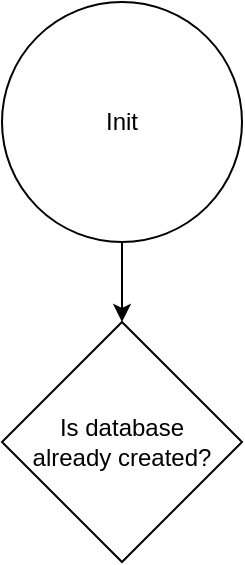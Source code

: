<mxfile version="21.6.5" type="device" pages="4">
  <diagram name="First run" id="CRw6ZacklN8K8VVJ_M-T">
    <mxGraphModel dx="1195" dy="703" grid="1" gridSize="10" guides="1" tooltips="1" connect="1" arrows="1" fold="1" page="1" pageScale="1" pageWidth="827" pageHeight="1169" math="0" shadow="0">
      <root>
        <mxCell id="0" />
        <mxCell id="1" parent="0" />
        <mxCell id="v7YCfMe46_p9ueYB7FiR-3" value="" style="edgeStyle=orthogonalEdgeStyle;rounded=0;orthogonalLoop=1;jettySize=auto;html=1;" edge="1" parent="1" source="v7YCfMe46_p9ueYB7FiR-1" target="v7YCfMe46_p9ueYB7FiR-2">
          <mxGeometry relative="1" as="geometry" />
        </mxCell>
        <mxCell id="v7YCfMe46_p9ueYB7FiR-1" value="Init" style="ellipse;whiteSpace=wrap;html=1;aspect=fixed;" vertex="1" parent="1">
          <mxGeometry x="40" y="80" width="120" height="120" as="geometry" />
        </mxCell>
        <mxCell id="v7YCfMe46_p9ueYB7FiR-2" value="Is database&lt;br&gt;already created?" style="rhombus;whiteSpace=wrap;html=1;" vertex="1" parent="1">
          <mxGeometry x="40" y="240" width="120" height="120" as="geometry" />
        </mxCell>
      </root>
    </mxGraphModel>
  </diagram>
  <diagram id="O5MSt4szhYteUbUz3yHC" name="Create container">
    <mxGraphModel dx="1195" dy="703" grid="1" gridSize="10" guides="1" tooltips="1" connect="1" arrows="1" fold="1" page="1" pageScale="1" pageWidth="827" pageHeight="1169" math="0" shadow="0">
      <root>
        <mxCell id="0" />
        <mxCell id="1" parent="0" />
        <mxCell id="_9Arab58eHfk9bXFnUFZ-8" style="edgeStyle=orthogonalEdgeStyle;rounded=0;orthogonalLoop=1;jettySize=auto;html=1;entryX=0.5;entryY=0;entryDx=0;entryDy=0;" edge="1" parent="1" source="_9Arab58eHfk9bXFnUFZ-1" target="_9Arab58eHfk9bXFnUFZ-7">
          <mxGeometry relative="1" as="geometry" />
        </mxCell>
        <mxCell id="_9Arab58eHfk9bXFnUFZ-1" value="Container" style="swimlane;fontStyle=0;childLayout=stackLayout;horizontal=1;startSize=30;horizontalStack=0;resizeParent=1;resizeParentMax=0;resizeLast=0;collapsible=1;marginBottom=0;whiteSpace=wrap;html=1;" vertex="1" parent="1">
          <mxGeometry x="40" y="40" width="160" height="180" as="geometry">
            <mxRectangle x="40" y="40" width="90" height="30" as="alternateBounds" />
          </mxGeometry>
        </mxCell>
        <mxCell id="_9Arab58eHfk9bXFnUFZ-2" value="name" style="text;strokeColor=none;fillColor=none;align=left;verticalAlign=middle;spacingLeft=4;spacingRight=4;overflow=hidden;points=[[0,0.5],[1,0.5]];portConstraint=eastwest;rotatable=0;whiteSpace=wrap;html=1;" vertex="1" parent="_9Arab58eHfk9bXFnUFZ-1">
          <mxGeometry y="30" width="160" height="30" as="geometry" />
        </mxCell>
        <mxCell id="_9Arab58eHfk9bXFnUFZ-3" value="description" style="text;strokeColor=none;fillColor=none;align=left;verticalAlign=middle;spacingLeft=4;spacingRight=4;overflow=hidden;points=[[0,0.5],[1,0.5]];portConstraint=eastwest;rotatable=0;whiteSpace=wrap;html=1;" vertex="1" parent="_9Arab58eHfk9bXFnUFZ-1">
          <mxGeometry y="60" width="160" height="30" as="geometry" />
        </mxCell>
        <mxCell id="_9Arab58eHfk9bXFnUFZ-4" value="image" style="text;strokeColor=none;fillColor=none;align=left;verticalAlign=middle;spacingLeft=4;spacingRight=4;overflow=hidden;points=[[0,0.5],[1,0.5]];portConstraint=eastwest;rotatable=0;whiteSpace=wrap;html=1;" vertex="1" parent="_9Arab58eHfk9bXFnUFZ-1">
          <mxGeometry y="90" width="160" height="30" as="geometry" />
        </mxCell>
        <mxCell id="_9Arab58eHfk9bXFnUFZ-5" value="location" style="text;strokeColor=none;fillColor=none;align=left;verticalAlign=middle;spacingLeft=4;spacingRight=4;overflow=hidden;points=[[0,0.5],[1,0.5]];portConstraint=eastwest;rotatable=0;whiteSpace=wrap;html=1;" vertex="1" parent="_9Arab58eHfk9bXFnUFZ-1">
          <mxGeometry y="120" width="160" height="30" as="geometry" />
        </mxCell>
        <mxCell id="_9Arab58eHfk9bXFnUFZ-6" value="category" style="text;strokeColor=none;fillColor=none;align=left;verticalAlign=middle;spacingLeft=4;spacingRight=4;overflow=hidden;points=[[0,0.5],[1,0.5]];portConstraint=eastwest;rotatable=0;whiteSpace=wrap;html=1;" vertex="1" parent="_9Arab58eHfk9bXFnUFZ-1">
          <mxGeometry y="150" width="160" height="30" as="geometry" />
        </mxCell>
        <mxCell id="_9Arab58eHfk9bXFnUFZ-9" style="edgeStyle=orthogonalEdgeStyle;rounded=0;orthogonalLoop=1;jettySize=auto;html=1;entryX=0.5;entryY=0;entryDx=0;entryDy=0;" edge="1" parent="1" source="_9Arab58eHfk9bXFnUFZ-7" target="_9Arab58eHfk9bXFnUFZ-1">
          <mxGeometry relative="1" as="geometry">
            <Array as="points">
              <mxPoint x="220" y="300" />
              <mxPoint x="220" y="20" />
              <mxPoint x="120" y="20" />
            </Array>
          </mxGeometry>
        </mxCell>
        <mxCell id="_9Arab58eHfk9bXFnUFZ-10" value="taken" style="edgeLabel;html=1;align=center;verticalAlign=middle;resizable=0;points=[];" vertex="1" connectable="0" parent="_9Arab58eHfk9bXFnUFZ-9">
          <mxGeometry x="-0.934" relative="1" as="geometry">
            <mxPoint x="4" as="offset" />
          </mxGeometry>
        </mxCell>
        <mxCell id="_9Arab58eHfk9bXFnUFZ-12" style="edgeStyle=orthogonalEdgeStyle;rounded=0;orthogonalLoop=1;jettySize=auto;html=1;entryX=0.5;entryY=0;entryDx=0;entryDy=0;" edge="1" parent="1" source="_9Arab58eHfk9bXFnUFZ-7" target="_9Arab58eHfk9bXFnUFZ-11">
          <mxGeometry relative="1" as="geometry" />
        </mxCell>
        <mxCell id="_9Arab58eHfk9bXFnUFZ-17" value="free" style="edgeLabel;html=1;align=center;verticalAlign=middle;resizable=0;points=[];" vertex="1" connectable="0" parent="_9Arab58eHfk9bXFnUFZ-12">
          <mxGeometry x="0.544" relative="1" as="geometry">
            <mxPoint y="-9" as="offset" />
          </mxGeometry>
        </mxCell>
        <mxCell id="_9Arab58eHfk9bXFnUFZ-7" value="is name&lt;br&gt;taken?" style="rhombus;whiteSpace=wrap;html=1;" vertex="1" parent="1">
          <mxGeometry x="60" y="240" width="120" height="120" as="geometry" />
        </mxCell>
        <mxCell id="_9Arab58eHfk9bXFnUFZ-14" style="edgeStyle=orthogonalEdgeStyle;rounded=0;orthogonalLoop=1;jettySize=auto;html=1;entryX=0.5;entryY=0;entryDx=0;entryDy=0;" edge="1" parent="1" source="_9Arab58eHfk9bXFnUFZ-11" target="_9Arab58eHfk9bXFnUFZ-13">
          <mxGeometry relative="1" as="geometry" />
        </mxCell>
        <mxCell id="_9Arab58eHfk9bXFnUFZ-18" value="free" style="edgeLabel;html=1;align=center;verticalAlign=middle;resizable=0;points=[];" vertex="1" connectable="0" parent="_9Arab58eHfk9bXFnUFZ-14">
          <mxGeometry x="0.28" relative="1" as="geometry">
            <mxPoint as="offset" />
          </mxGeometry>
        </mxCell>
        <mxCell id="_9Arab58eHfk9bXFnUFZ-11" value="generate container id" style="rounded=0;whiteSpace=wrap;html=1;" vertex="1" parent="1">
          <mxGeometry x="40" y="390" width="160" height="60" as="geometry" />
        </mxCell>
        <mxCell id="_9Arab58eHfk9bXFnUFZ-15" style="edgeStyle=orthogonalEdgeStyle;rounded=0;orthogonalLoop=1;jettySize=auto;html=1;entryX=1;entryY=0.5;entryDx=0;entryDy=0;exitX=1;exitY=0.5;exitDx=0;exitDy=0;" edge="1" parent="1" source="_9Arab58eHfk9bXFnUFZ-13" target="_9Arab58eHfk9bXFnUFZ-11">
          <mxGeometry relative="1" as="geometry">
            <Array as="points">
              <mxPoint x="220" y="540" />
              <mxPoint x="220" y="420" />
            </Array>
          </mxGeometry>
        </mxCell>
        <mxCell id="_9Arab58eHfk9bXFnUFZ-16" value="taken" style="edgeLabel;html=1;align=center;verticalAlign=middle;resizable=0;points=[];" vertex="1" connectable="0" parent="_9Arab58eHfk9bXFnUFZ-15">
          <mxGeometry x="-0.87" y="1" relative="1" as="geometry">
            <mxPoint x="8" y="1" as="offset" />
          </mxGeometry>
        </mxCell>
        <mxCell id="_9Arab58eHfk9bXFnUFZ-13" value="is id taken?" style="rhombus;whiteSpace=wrap;html=1;" vertex="1" parent="1">
          <mxGeometry x="60" y="480" width="120" height="120" as="geometry" />
        </mxCell>
      </root>
    </mxGraphModel>
  </diagram>
  <diagram id="ZIs47o_-kM5zDQUGCXAS" name="Create element">
    <mxGraphModel dx="1434" dy="844" grid="1" gridSize="10" guides="1" tooltips="1" connect="1" arrows="1" fold="1" page="1" pageScale="1" pageWidth="827" pageHeight="1169" math="0" shadow="0">
      <root>
        <mxCell id="0" />
        <mxCell id="1" parent="0" />
      </root>
    </mxGraphModel>
  </diagram>
  <diagram id="eCdvlXAzyQgCuGgYCMnZ" name="Search for element">
    <mxGraphModel dx="1434" dy="844" grid="1" gridSize="10" guides="1" tooltips="1" connect="1" arrows="1" fold="1" page="1" pageScale="1" pageWidth="827" pageHeight="1169" math="0" shadow="0">
      <root>
        <mxCell id="0" />
        <mxCell id="1" parent="0" />
      </root>
    </mxGraphModel>
  </diagram>
</mxfile>
